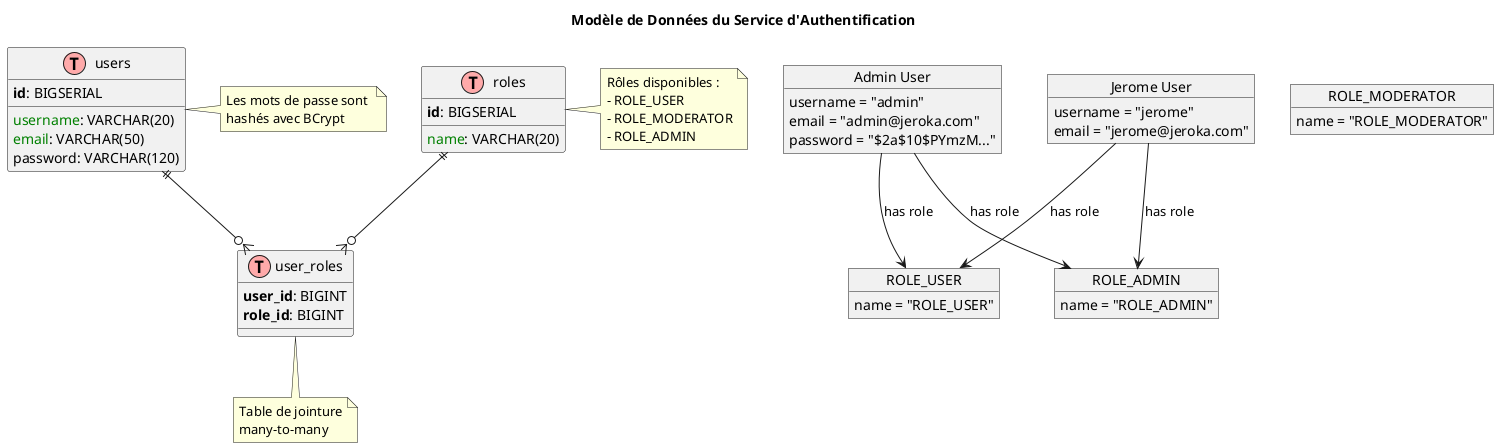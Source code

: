 @startuml Auth Service Data Model

!define table(x) class x << (T,#FFAAAA) >>
!define primary_key(x) <b>x</b>
!define foreign_key(x) <u>x</u>
!define unique(x) <color:green>x</color>
!define index(x) <color:blue>x</color>

title "Modèle de Données du Service d'Authentification"

' Définition des tables
table(users) {
    primary_key(id): BIGSERIAL
    unique(username): VARCHAR(20)
    unique(email): VARCHAR(50)
    password: VARCHAR(120)
}

table(roles) {
    primary_key(id): BIGSERIAL
    unique(name): VARCHAR(20)
}

table(user_roles) {
    primary_key(user_id): BIGINT
    primary_key(role_id): BIGINT
}

' Relations
users ||--o{ user_roles
roles ||--o{ user_roles

' Données initiales
object "Admin User" as admin_user {
    username = "admin"
    email = "admin@jeroka.com"
    password = "$2a$10$PYmzM..."
}

object "Jerome User" as jerome_user {
    username = "jerome"
    email = "jerome@jeroka.com"
}

object "ROLE_USER" as role_user {
    name = "ROLE_USER"
}

object "ROLE_MODERATOR" as role_mod {
    name = "ROLE_MODERATOR"
}

object "ROLE_ADMIN" as role_admin {
    name = "ROLE_ADMIN"
}

' Relations des données
admin_user --> role_admin : has role
admin_user --> role_user : has role
jerome_user --> role_admin : has role
jerome_user --> role_user : has role

note right of users
  Les mots de passe sont 
  hashés avec BCrypt
end note

note right of roles
  Rôles disponibles :
  - ROLE_USER
  - ROLE_MODERATOR
  - ROLE_ADMIN
end note

note bottom of user_roles
  Table de jointure
  many-to-many
end note

@enduml
